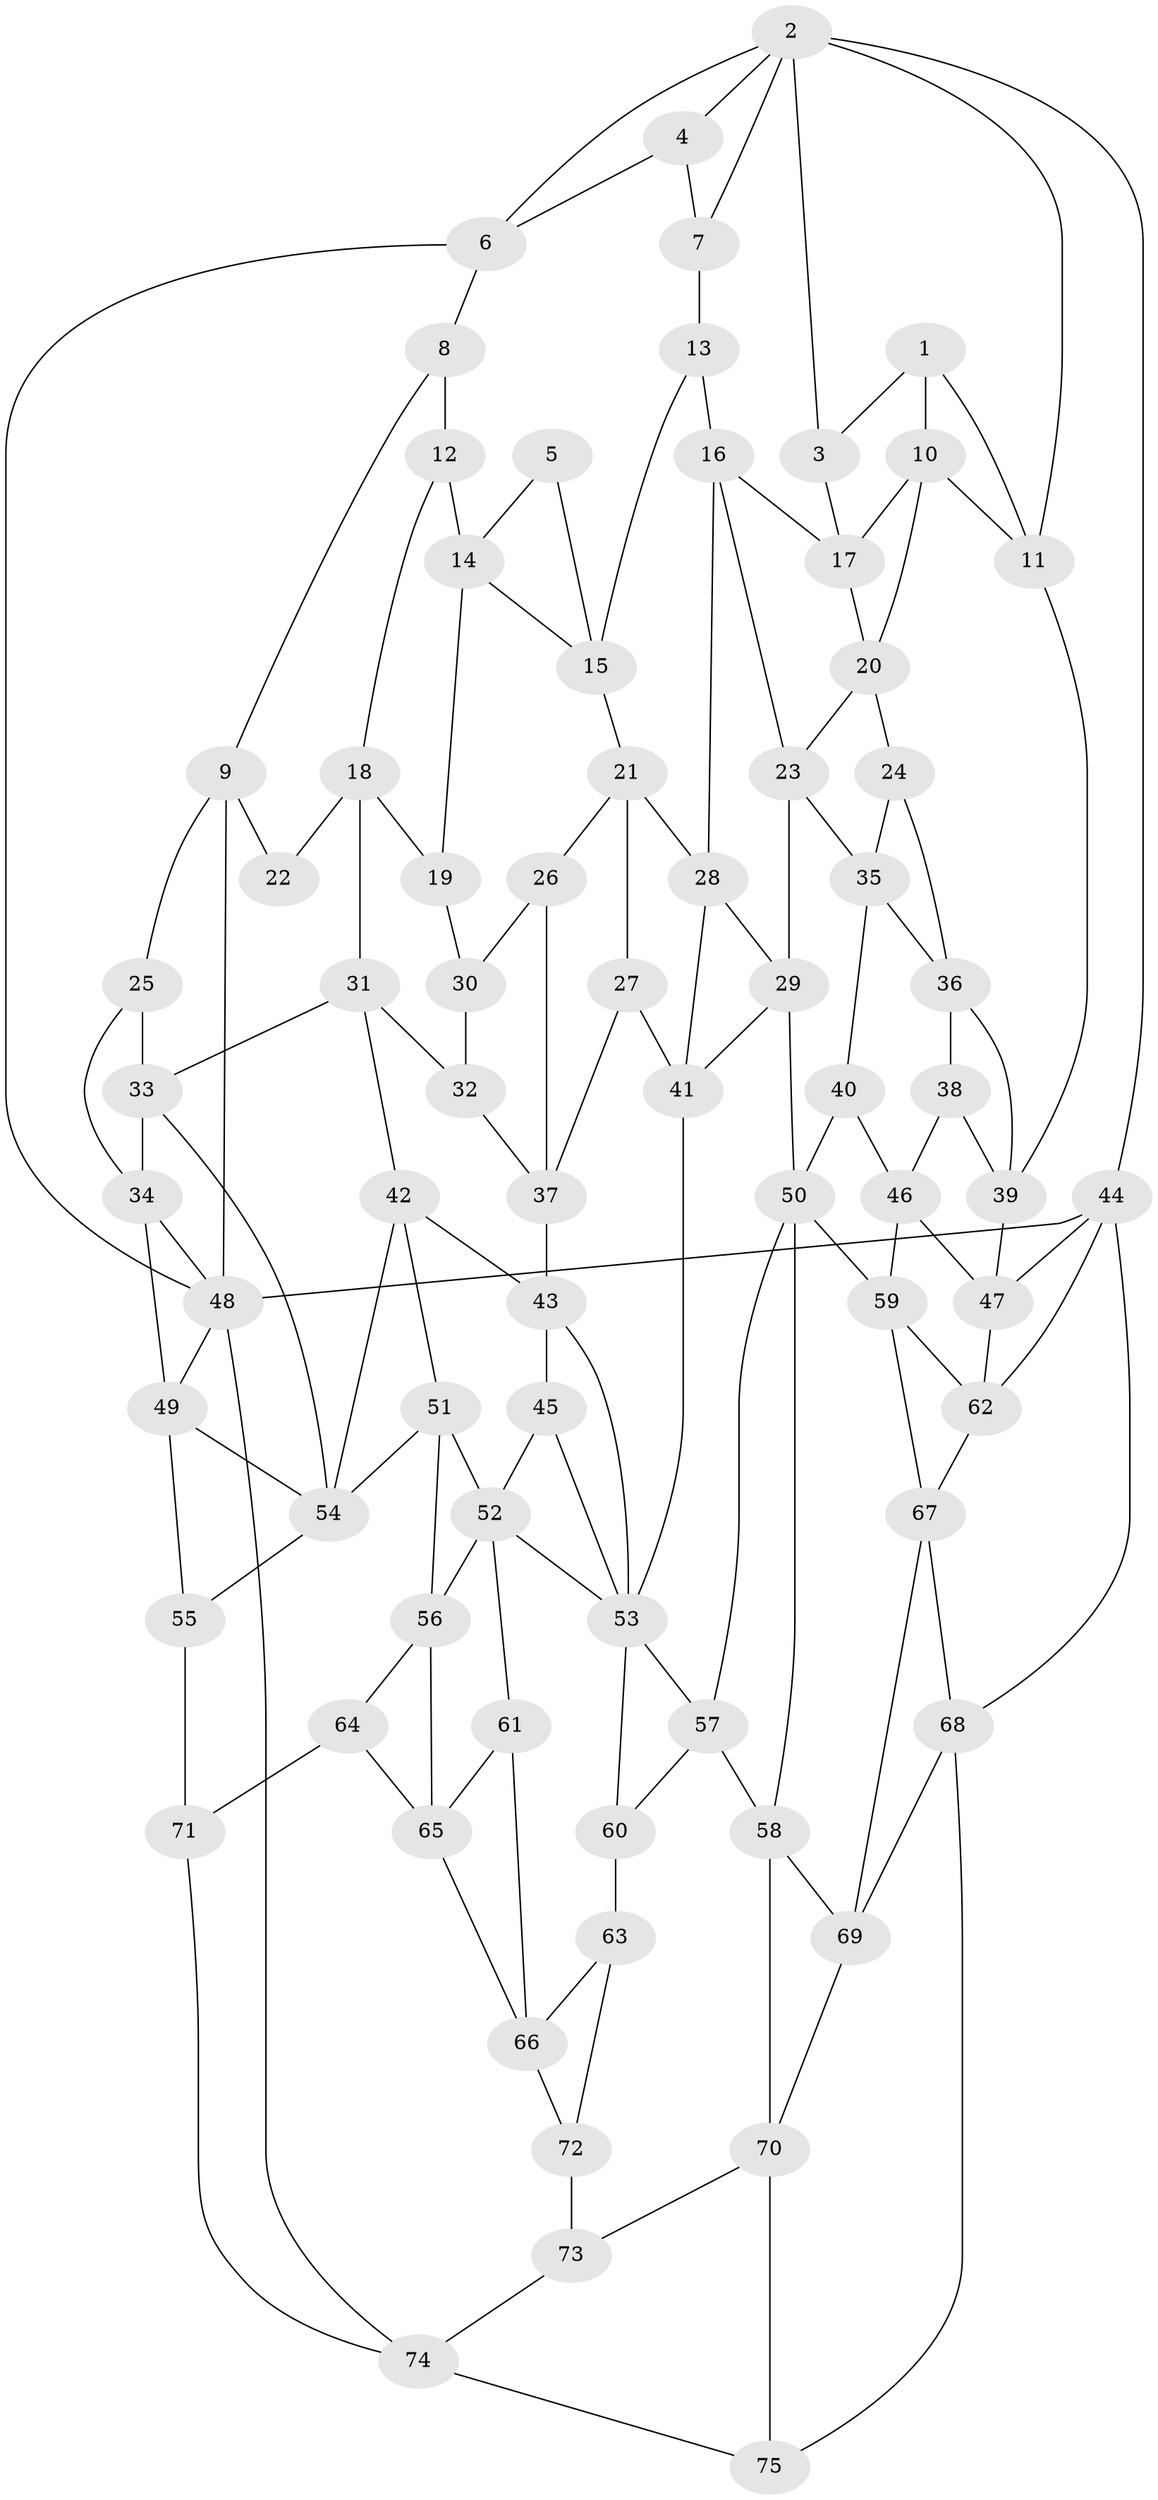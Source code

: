 // original degree distribution, {3: 0.026845637583892617, 6: 0.21476510067114093, 5: 0.5503355704697986, 4: 0.2080536912751678}
// Generated by graph-tools (version 1.1) at 2025/27/03/09/25 03:27:11]
// undirected, 75 vertices, 140 edges
graph export_dot {
graph [start="1"]
  node [color=gray90,style=filled];
  1;
  2;
  3;
  4;
  5;
  6;
  7;
  8;
  9;
  10;
  11;
  12;
  13;
  14;
  15;
  16;
  17;
  18;
  19;
  20;
  21;
  22;
  23;
  24;
  25;
  26;
  27;
  28;
  29;
  30;
  31;
  32;
  33;
  34;
  35;
  36;
  37;
  38;
  39;
  40;
  41;
  42;
  43;
  44;
  45;
  46;
  47;
  48;
  49;
  50;
  51;
  52;
  53;
  54;
  55;
  56;
  57;
  58;
  59;
  60;
  61;
  62;
  63;
  64;
  65;
  66;
  67;
  68;
  69;
  70;
  71;
  72;
  73;
  74;
  75;
  1 -- 3 [weight=1.0];
  1 -- 10 [weight=1.0];
  1 -- 11 [weight=1.0];
  2 -- 3 [weight=1.0];
  2 -- 4 [weight=1.0];
  2 -- 6 [weight=1.0];
  2 -- 7 [weight=1.0];
  2 -- 11 [weight=1.0];
  2 -- 44 [weight=1.0];
  3 -- 17 [weight=1.0];
  4 -- 6 [weight=1.0];
  4 -- 7 [weight=1.0];
  5 -- 14 [weight=1.0];
  5 -- 15 [weight=1.0];
  6 -- 8 [weight=1.0];
  6 -- 48 [weight=1.0];
  7 -- 13 [weight=2.0];
  8 -- 9 [weight=1.0];
  8 -- 12 [weight=2.0];
  9 -- 22 [weight=1.0];
  9 -- 25 [weight=1.0];
  9 -- 48 [weight=1.0];
  10 -- 11 [weight=1.0];
  10 -- 17 [weight=1.0];
  10 -- 20 [weight=1.0];
  11 -- 39 [weight=1.0];
  12 -- 14 [weight=1.0];
  12 -- 18 [weight=1.0];
  13 -- 15 [weight=1.0];
  13 -- 16 [weight=1.0];
  14 -- 15 [weight=1.0];
  14 -- 19 [weight=1.0];
  15 -- 21 [weight=1.0];
  16 -- 17 [weight=1.0];
  16 -- 23 [weight=1.0];
  16 -- 28 [weight=1.0];
  17 -- 20 [weight=1.0];
  18 -- 19 [weight=1.0];
  18 -- 22 [weight=1.0];
  18 -- 31 [weight=1.0];
  19 -- 30 [weight=1.0];
  20 -- 23 [weight=1.0];
  20 -- 24 [weight=1.0];
  21 -- 26 [weight=1.0];
  21 -- 27 [weight=1.0];
  21 -- 28 [weight=1.0];
  23 -- 29 [weight=1.0];
  23 -- 35 [weight=1.0];
  24 -- 35 [weight=1.0];
  24 -- 36 [weight=1.0];
  25 -- 33 [weight=1.0];
  25 -- 34 [weight=1.0];
  26 -- 30 [weight=2.0];
  26 -- 37 [weight=1.0];
  27 -- 37 [weight=1.0];
  27 -- 41 [weight=1.0];
  28 -- 29 [weight=1.0];
  28 -- 41 [weight=1.0];
  29 -- 41 [weight=1.0];
  29 -- 50 [weight=1.0];
  30 -- 32 [weight=1.0];
  31 -- 32 [weight=1.0];
  31 -- 33 [weight=1.0];
  31 -- 42 [weight=1.0];
  32 -- 37 [weight=1.0];
  33 -- 34 [weight=1.0];
  33 -- 54 [weight=1.0];
  34 -- 48 [weight=1.0];
  34 -- 49 [weight=1.0];
  35 -- 36 [weight=1.0];
  35 -- 40 [weight=1.0];
  36 -- 38 [weight=1.0];
  36 -- 39 [weight=1.0];
  37 -- 43 [weight=1.0];
  38 -- 39 [weight=1.0];
  38 -- 46 [weight=1.0];
  39 -- 47 [weight=1.0];
  40 -- 46 [weight=1.0];
  40 -- 50 [weight=2.0];
  41 -- 53 [weight=1.0];
  42 -- 43 [weight=1.0];
  42 -- 51 [weight=1.0];
  42 -- 54 [weight=1.0];
  43 -- 45 [weight=1.0];
  43 -- 53 [weight=1.0];
  44 -- 47 [weight=1.0];
  44 -- 48 [weight=1.0];
  44 -- 62 [weight=1.0];
  44 -- 68 [weight=1.0];
  45 -- 52 [weight=1.0];
  45 -- 53 [weight=1.0];
  46 -- 47 [weight=1.0];
  46 -- 59 [weight=1.0];
  47 -- 62 [weight=1.0];
  48 -- 49 [weight=1.0];
  48 -- 74 [weight=1.0];
  49 -- 54 [weight=1.0];
  49 -- 55 [weight=1.0];
  50 -- 57 [weight=1.0];
  50 -- 58 [weight=1.0];
  50 -- 59 [weight=1.0];
  51 -- 52 [weight=1.0];
  51 -- 54 [weight=2.0];
  51 -- 56 [weight=1.0];
  52 -- 53 [weight=1.0];
  52 -- 56 [weight=2.0];
  52 -- 61 [weight=1.0];
  53 -- 57 [weight=1.0];
  53 -- 60 [weight=1.0];
  54 -- 55 [weight=1.0];
  55 -- 71 [weight=1.0];
  56 -- 64 [weight=1.0];
  56 -- 65 [weight=1.0];
  57 -- 58 [weight=1.0];
  57 -- 60 [weight=1.0];
  58 -- 69 [weight=1.0];
  58 -- 70 [weight=1.0];
  59 -- 62 [weight=1.0];
  59 -- 67 [weight=1.0];
  60 -- 63 [weight=2.0];
  61 -- 65 [weight=1.0];
  61 -- 66 [weight=1.0];
  62 -- 67 [weight=1.0];
  63 -- 66 [weight=1.0];
  63 -- 72 [weight=1.0];
  64 -- 65 [weight=1.0];
  64 -- 71 [weight=2.0];
  65 -- 66 [weight=1.0];
  66 -- 72 [weight=1.0];
  67 -- 68 [weight=1.0];
  67 -- 69 [weight=1.0];
  68 -- 69 [weight=1.0];
  68 -- 75 [weight=1.0];
  69 -- 70 [weight=1.0];
  70 -- 73 [weight=1.0];
  70 -- 75 [weight=1.0];
  71 -- 74 [weight=1.0];
  72 -- 73 [weight=2.0];
  73 -- 74 [weight=1.0];
  74 -- 75 [weight=1.0];
}

